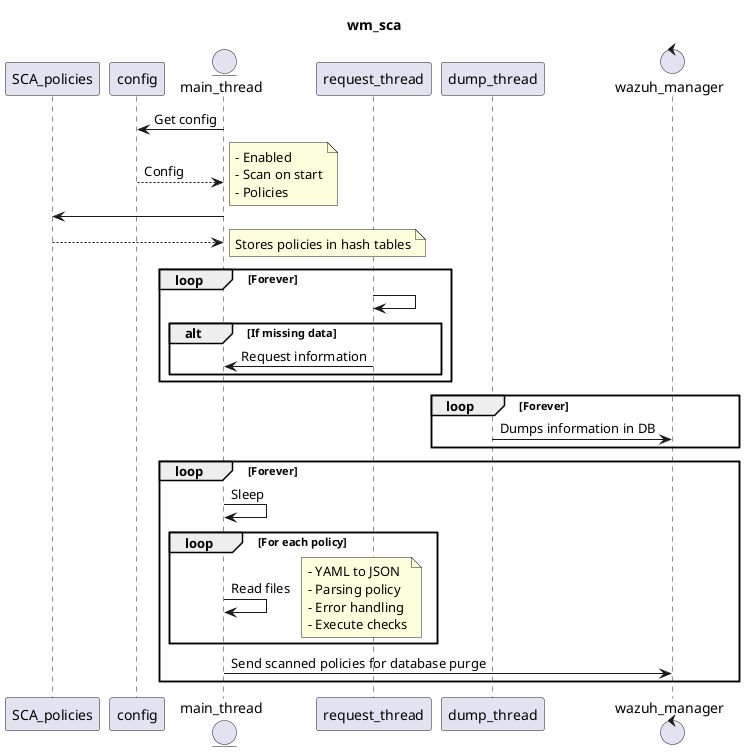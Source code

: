 ' Copyright (C) 2015, Wazuh Inc.
' Created by Wazuh, Inc. <info@wazuh.com>.
' This program is free software; you can redistribute it and/or modify it under the terms of GPLv2

@startuml
title wm_sca

participant SCA_policies 
participant config
entity main_thread
participant request_thread
participant dump_thread
control wazuh_manager

main_thread -> config : Get config
config --> main_thread : Config
note right
    - Enabled
    - Scan on start
    - Policies
end note

main_thread -> SCA_policies
SCA_policies --> main_thread
note right
    Stores policies in hash tables
end note

loop Forever
    request_thread -> request_thread
    alt If missing data
        request_thread -> main_thread: Request information
    end
end

loop Forever
    dump_thread -> wazuh_manager: Dumps information in DB
end

loop Forever
    main_thread -> main_thread: Sleep
        loop For each policy
            main_thread -> main_thread: Read files
            note right
                 - YAML to JSON
                 - Parsing policy
                 - Error handling
                 - Execute checks
            end note
        end
    main_thread -> wazuh_manager: Send scanned policies for database purge
end

@enduml
